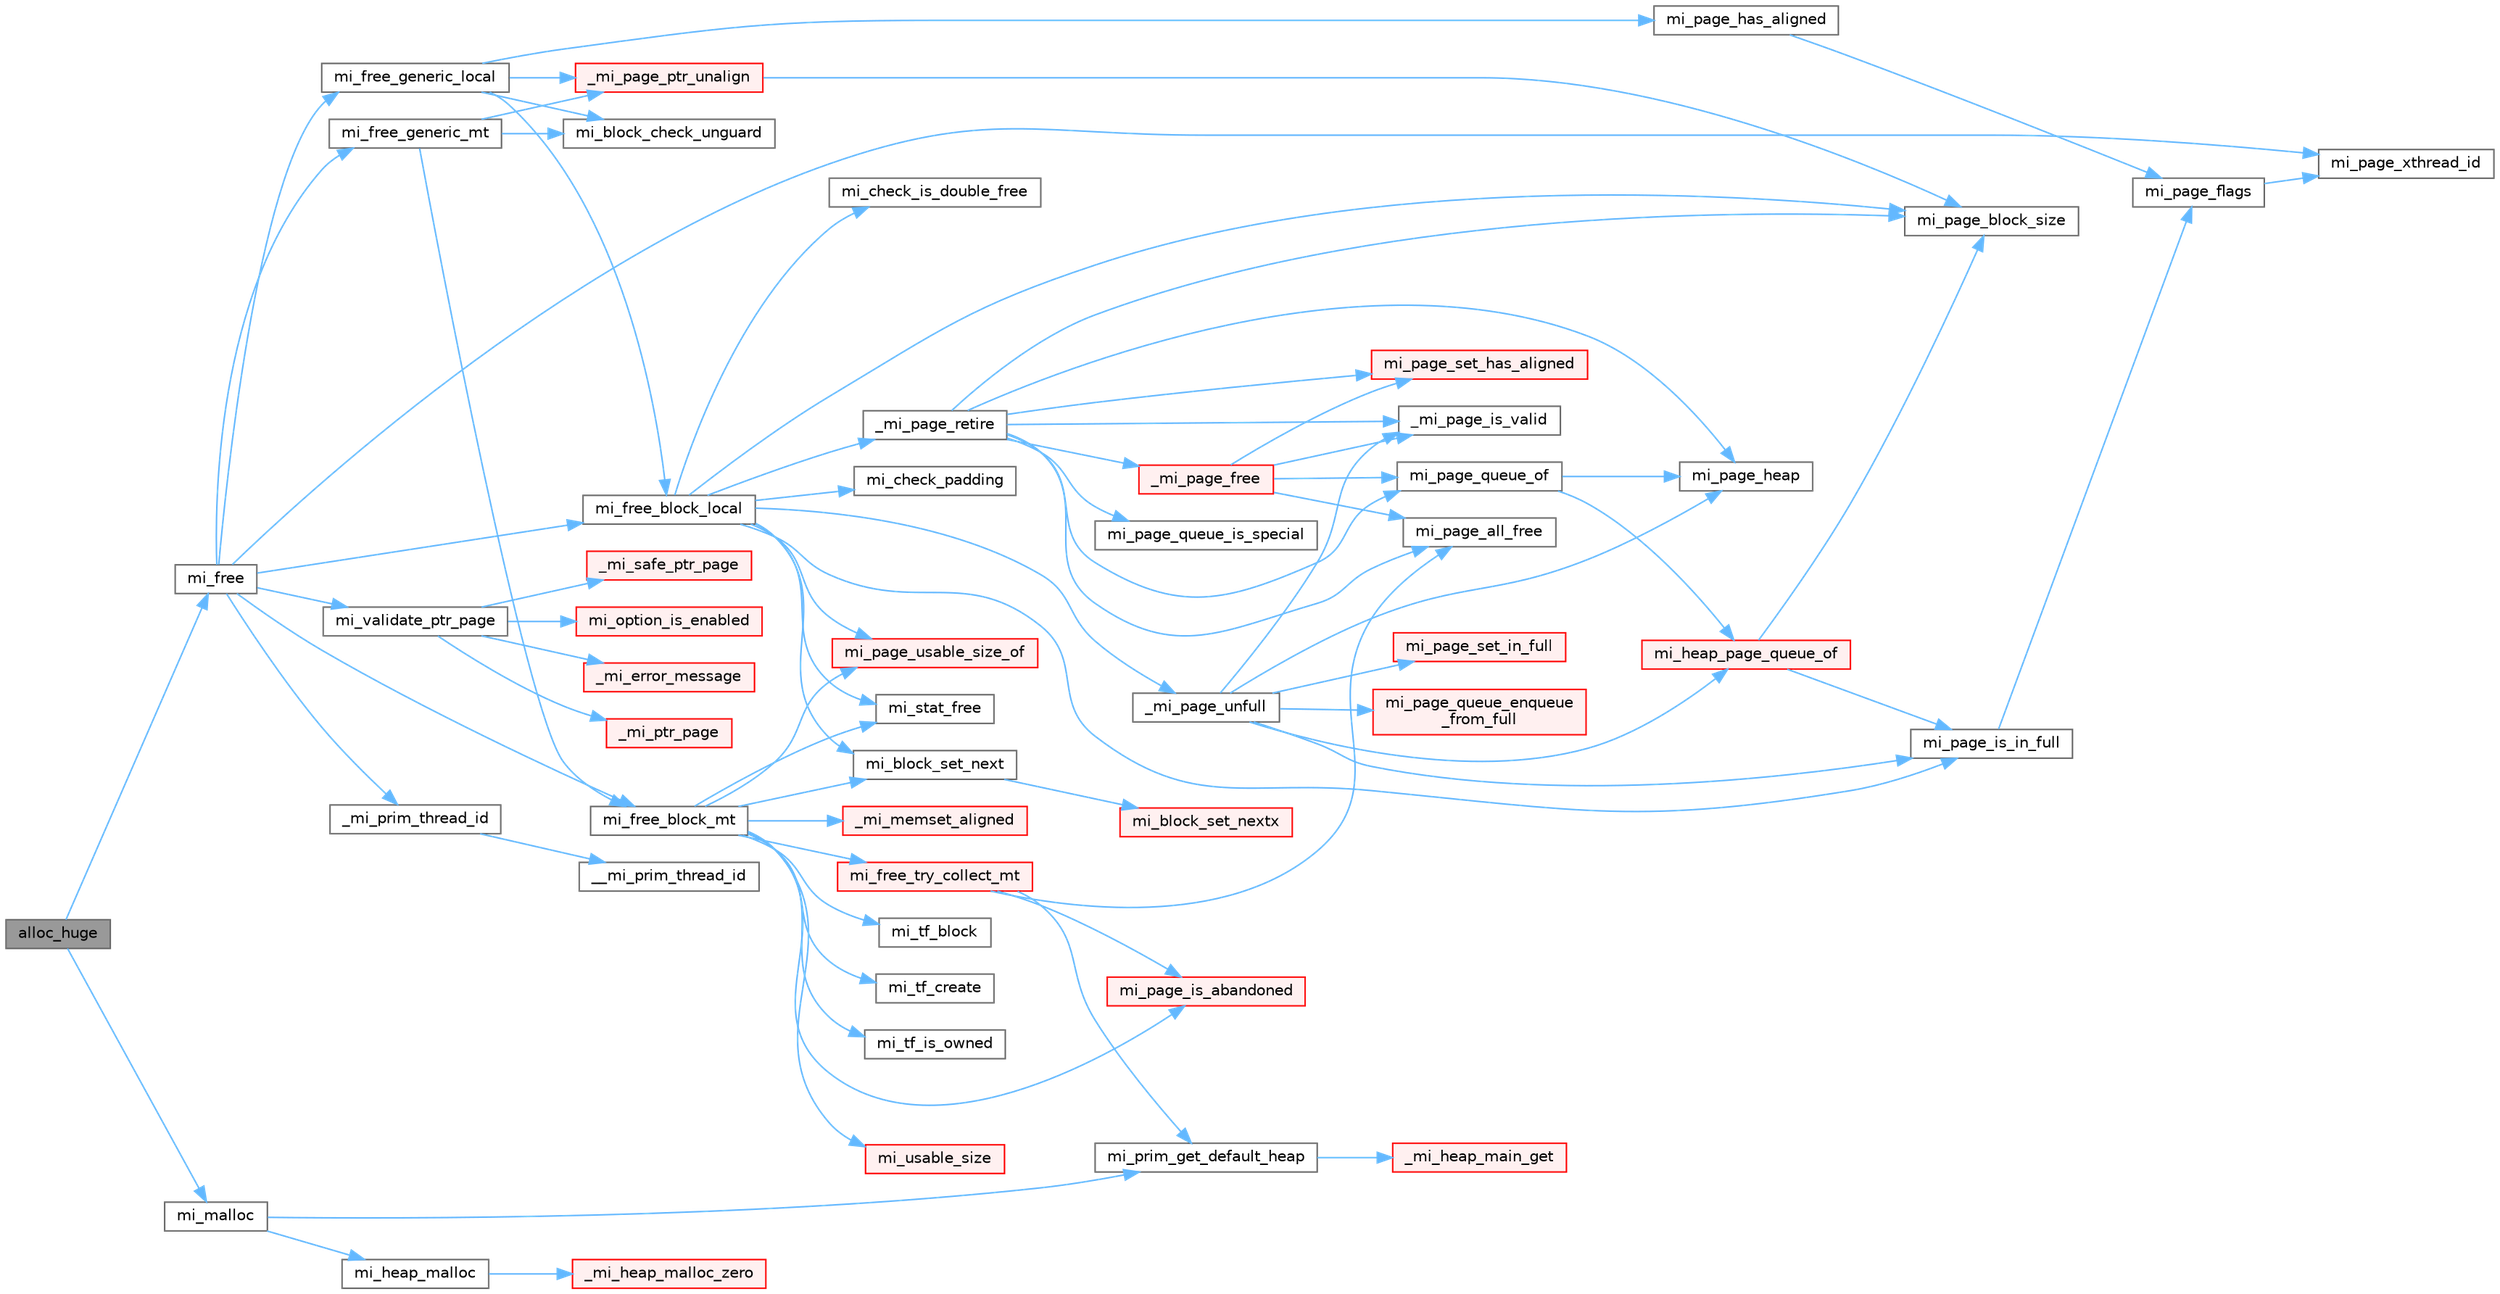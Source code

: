 digraph "alloc_huge"
{
 // LATEX_PDF_SIZE
  bgcolor="transparent";
  edge [fontname=Helvetica,fontsize=10,labelfontname=Helvetica,labelfontsize=10];
  node [fontname=Helvetica,fontsize=10,shape=box,height=0.2,width=0.4];
  rankdir="LR";
  Node1 [id="Node000001",label="alloc_huge",height=0.2,width=0.4,color="gray40", fillcolor="grey60", style="filled", fontcolor="black",tooltip=" "];
  Node1 -> Node2 [id="edge75_Node000001_Node000002",color="steelblue1",style="solid",tooltip=" "];
  Node2 [id="Node000002",label="mi_free",height=0.2,width=0.4,color="grey40", fillcolor="white", style="filled",URL="$group__malloc.html#gaf2c7b89c327d1f60f59e68b9ea644d95",tooltip=" "];
  Node2 -> Node3 [id="edge76_Node000002_Node000003",color="steelblue1",style="solid",tooltip=" "];
  Node3 [id="Node000003",label="_mi_prim_thread_id",height=0.2,width=0.4,color="grey40", fillcolor="white", style="filled",URL="$prim_8h.html#a3875c92cbb791d0a7c69bc1fd2df6804",tooltip=" "];
  Node3 -> Node4 [id="edge77_Node000003_Node000004",color="steelblue1",style="solid",tooltip=" "];
  Node4 [id="Node000004",label="__mi_prim_thread_id",height=0.2,width=0.4,color="grey40", fillcolor="white", style="filled",URL="$prim_8h.html#a42ea20cb0253ec21dff5f6770927df20",tooltip=" "];
  Node2 -> Node5 [id="edge78_Node000002_Node000005",color="steelblue1",style="solid",tooltip=" "];
  Node5 [id="Node000005",label="mi_free_block_local",height=0.2,width=0.4,color="grey40", fillcolor="white", style="filled",URL="$free_8c.html#a4ea336aeb08fb4786186f6087a751d3c",tooltip=" "];
  Node5 -> Node6 [id="edge79_Node000005_Node000006",color="steelblue1",style="solid",tooltip=" "];
  Node6 [id="Node000006",label="_mi_page_retire",height=0.2,width=0.4,color="grey40", fillcolor="white", style="filled",URL="$page_8c.html#a54b1e58a3b88604ea8dc4d9220f4c32c",tooltip=" "];
  Node6 -> Node7 [id="edge80_Node000006_Node000007",color="steelblue1",style="solid",tooltip=" "];
  Node7 [id="Node000007",label="_mi_page_free",height=0.2,width=0.4,color="red", fillcolor="#FFF0F0", style="filled",URL="$page_8c.html#a1c5c78a8becee842d5b9444a2ee67a3b",tooltip=" "];
  Node7 -> Node227 [id="edge81_Node000007_Node000227",color="steelblue1",style="solid",tooltip=" "];
  Node227 [id="Node000227",label="_mi_page_is_valid",height=0.2,width=0.4,color="grey40", fillcolor="white", style="filled",URL="$_e_a_s_t_l_2packages_2mimalloc_2include_2mimalloc_2internal_8h.html#af1d572618734511626662f9f7befb8e9",tooltip=" "];
  Node7 -> Node217 [id="edge82_Node000007_Node000217",color="steelblue1",style="solid",tooltip=" "];
  Node217 [id="Node000217",label="mi_page_all_free",height=0.2,width=0.4,color="grey40", fillcolor="white", style="filled",URL="$_e_a_s_t_l_2packages_2mimalloc_2include_2mimalloc_2internal_8h.html#adfd6d23350810ca36986ffbc5459c93d",tooltip=" "];
  Node7 -> Node233 [id="edge83_Node000007_Node000233",color="steelblue1",style="solid",tooltip=" "];
  Node233 [id="Node000233",label="mi_page_queue_of",height=0.2,width=0.4,color="grey40", fillcolor="white", style="filled",URL="$page-queue_8c.html#a59942bb22e34833289b85a5c70d81f97",tooltip=" "];
  Node233 -> Node234 [id="edge84_Node000233_Node000234",color="steelblue1",style="solid",tooltip=" "];
  Node234 [id="Node000234",label="mi_heap_page_queue_of",height=0.2,width=0.4,color="red", fillcolor="#FFF0F0", style="filled",URL="$page-queue_8c.html#aa50524f852ac833fcf366b583c9ebfaa",tooltip=" "];
  Node234 -> Node177 [id="edge85_Node000234_Node000177",color="steelblue1",style="solid",tooltip=" "];
  Node177 [id="Node000177",label="mi_page_block_size",height=0.2,width=0.4,color="grey40", fillcolor="white", style="filled",URL="$_e_a_s_t_l_2packages_2mimalloc_2include_2mimalloc_2internal_8h.html#a6134893990c1f09da2b40092ceecc780",tooltip=" "];
  Node234 -> Node231 [id="edge86_Node000234_Node000231",color="steelblue1",style="solid",tooltip=" "];
  Node231 [id="Node000231",label="mi_page_is_in_full",height=0.2,width=0.4,color="grey40", fillcolor="white", style="filled",URL="$_e_a_s_t_l_2packages_2mimalloc_2include_2mimalloc_2internal_8h.html#a250f4d0710309fb1cff782cd06644842",tooltip=" "];
  Node231 -> Node232 [id="edge87_Node000231_Node000232",color="steelblue1",style="solid",tooltip=" "];
  Node232 [id="Node000232",label="mi_page_flags",height=0.2,width=0.4,color="grey40", fillcolor="white", style="filled",URL="$_e_a_s_t_l_2packages_2mimalloc_2include_2mimalloc_2internal_8h.html#a3d26e50ecf7ae2045d2a6dc69c3c30c8",tooltip=" "];
  Node232 -> Node223 [id="edge88_Node000232_Node000223",color="steelblue1",style="solid",tooltip=" "];
  Node223 [id="Node000223",label="mi_page_xthread_id",height=0.2,width=0.4,color="grey40", fillcolor="white", style="filled",URL="$_e_a_s_t_l_2packages_2mimalloc_2include_2mimalloc_2internal_8h.html#af15a53be4fb9aa00af3c25632b1b1dac",tooltip=" "];
  Node233 -> Node237 [id="edge89_Node000233_Node000237",color="steelblue1",style="solid",tooltip=" "];
  Node237 [id="Node000237",label="mi_page_heap",height=0.2,width=0.4,color="grey40", fillcolor="white", style="filled",URL="$_e_a_s_t_l_2packages_2mimalloc_2include_2mimalloc_2internal_8h.html#a35ba87308ac94f73791017e50d3ab4c7",tooltip=" "];
  Node7 -> Node242 [id="edge90_Node000007_Node000242",color="steelblue1",style="solid",tooltip=" "];
  Node242 [id="Node000242",label="mi_page_set_has_aligned",height=0.2,width=0.4,color="red", fillcolor="#FFF0F0", style="filled",URL="$_e_a_s_t_l_2packages_2mimalloc_2include_2mimalloc_2internal_8h.html#a41000a967469e2e727f5f8670c8d37e1",tooltip=" "];
  Node6 -> Node227 [id="edge91_Node000006_Node000227",color="steelblue1",style="solid",tooltip=" "];
  Node6 -> Node217 [id="edge92_Node000006_Node000217",color="steelblue1",style="solid",tooltip=" "];
  Node6 -> Node177 [id="edge93_Node000006_Node000177",color="steelblue1",style="solid",tooltip=" "];
  Node6 -> Node237 [id="edge94_Node000006_Node000237",color="steelblue1",style="solid",tooltip=" "];
  Node6 -> Node244 [id="edge95_Node000006_Node000244",color="steelblue1",style="solid",tooltip=" "];
  Node244 [id="Node000244",label="mi_page_queue_is_special",height=0.2,width=0.4,color="grey40", fillcolor="white", style="filled",URL="$page-queue_8c.html#aef6c208d531125d2a6d63e94020b8b89",tooltip=" "];
  Node6 -> Node233 [id="edge96_Node000006_Node000233",color="steelblue1",style="solid",tooltip=" "];
  Node6 -> Node242 [id="edge97_Node000006_Node000242",color="steelblue1",style="solid",tooltip=" "];
  Node5 -> Node245 [id="edge98_Node000005_Node000245",color="steelblue1",style="solid",tooltip=" "];
  Node245 [id="Node000245",label="_mi_page_unfull",height=0.2,width=0.4,color="grey40", fillcolor="white", style="filled",URL="$page_8c.html#a56fb2dd5b89d7848f041fc2f9ad189a0",tooltip=" "];
  Node245 -> Node227 [id="edge99_Node000245_Node000227",color="steelblue1",style="solid",tooltip=" "];
  Node245 -> Node234 [id="edge100_Node000245_Node000234",color="steelblue1",style="solid",tooltip=" "];
  Node245 -> Node237 [id="edge101_Node000245_Node000237",color="steelblue1",style="solid",tooltip=" "];
  Node245 -> Node231 [id="edge102_Node000245_Node000231",color="steelblue1",style="solid",tooltip=" "];
  Node245 -> Node246 [id="edge103_Node000245_Node000246",color="steelblue1",style="solid",tooltip=" "];
  Node246 [id="Node000246",label="mi_page_queue_enqueue\l_from_full",height=0.2,width=0.4,color="red", fillcolor="#FFF0F0", style="filled",URL="$page-queue_8c.html#aa4057c2fc6d8f9e1d6bb30ebbc3123aa",tooltip=" "];
  Node245 -> Node240 [id="edge104_Node000245_Node000240",color="steelblue1",style="solid",tooltip=" "];
  Node240 [id="Node000240",label="mi_page_set_in_full",height=0.2,width=0.4,color="red", fillcolor="#FFF0F0", style="filled",URL="$_e_a_s_t_l_2packages_2mimalloc_2include_2mimalloc_2internal_8h.html#a4b587eab21fd150918b1c57244c17d27",tooltip=" "];
  Node5 -> Node248 [id="edge105_Node000005_Node000248",color="steelblue1",style="solid",tooltip=" "];
  Node248 [id="Node000248",label="mi_block_set_next",height=0.2,width=0.4,color="grey40", fillcolor="white", style="filled",URL="$_e_a_s_t_l_2packages_2mimalloc_2include_2mimalloc_2internal_8h.html#ac7b440a922454c163ed1139aac9b946d",tooltip=" "];
  Node248 -> Node249 [id="edge106_Node000248_Node000249",color="steelblue1",style="solid",tooltip=" "];
  Node249 [id="Node000249",label="mi_block_set_nextx",height=0.2,width=0.4,color="red", fillcolor="#FFF0F0", style="filled",URL="$_e_a_s_t_l_2packages_2mimalloc_2include_2mimalloc_2internal_8h.html#af5fbdb6f591a95ed806576e4edd908d3",tooltip=" "];
  Node5 -> Node252 [id="edge107_Node000005_Node000252",color="steelblue1",style="solid",tooltip=" "];
  Node252 [id="Node000252",label="mi_check_is_double_free",height=0.2,width=0.4,color="grey40", fillcolor="white", style="filled",URL="$free_8c.html#ad23f1572e5f6b82c4c59a43fb9f0595d",tooltip=" "];
  Node5 -> Node253 [id="edge108_Node000005_Node000253",color="steelblue1",style="solid",tooltip=" "];
  Node253 [id="Node000253",label="mi_check_padding",height=0.2,width=0.4,color="grey40", fillcolor="white", style="filled",URL="$free_8c.html#a607d73b1962b5676b5fb0a58d0eda6d8",tooltip=" "];
  Node5 -> Node177 [id="edge109_Node000005_Node000177",color="steelblue1",style="solid",tooltip=" "];
  Node5 -> Node231 [id="edge110_Node000005_Node000231",color="steelblue1",style="solid",tooltip=" "];
  Node5 -> Node254 [id="edge111_Node000005_Node000254",color="steelblue1",style="solid",tooltip=" "];
  Node254 [id="Node000254",label="mi_page_usable_size_of",height=0.2,width=0.4,color="red", fillcolor="#FFF0F0", style="filled",URL="$free_8c.html#a26335e66b160c5319806a2e33f7b70e7",tooltip=" "];
  Node5 -> Node256 [id="edge112_Node000005_Node000256",color="steelblue1",style="solid",tooltip=" "];
  Node256 [id="Node000256",label="mi_stat_free",height=0.2,width=0.4,color="grey40", fillcolor="white", style="filled",URL="$free_8c.html#a559045bfe8e993e8ee3e7aef40cf1e35",tooltip=" "];
  Node2 -> Node257 [id="edge113_Node000002_Node000257",color="steelblue1",style="solid",tooltip=" "];
  Node257 [id="Node000257",label="mi_free_block_mt",height=0.2,width=0.4,color="grey40", fillcolor="white", style="filled",URL="$free_8c.html#af5ffcf95b8bfc34e499ae3b203e72475",tooltip=" "];
  Node257 -> Node140 [id="edge114_Node000257_Node000140",color="steelblue1",style="solid",tooltip=" "];
  Node140 [id="Node000140",label="_mi_memset_aligned",height=0.2,width=0.4,color="red", fillcolor="#FFF0F0", style="filled",URL="$_e_a_s_t_l_2packages_2mimalloc_2include_2mimalloc_2internal_8h.html#a770dbf90c89e7e7761f2f99c0fc28115",tooltip=" "];
  Node257 -> Node248 [id="edge115_Node000257_Node000248",color="steelblue1",style="solid",tooltip=" "];
  Node257 -> Node258 [id="edge116_Node000257_Node000258",color="steelblue1",style="solid",tooltip=" "];
  Node258 [id="Node000258",label="mi_free_try_collect_mt",height=0.2,width=0.4,color="red", fillcolor="#FFF0F0", style="filled",URL="$free_8c.html#a95d8dc8cc63abfde145fac55e9353d24",tooltip=" "];
  Node258 -> Node217 [id="edge117_Node000258_Node000217",color="steelblue1",style="solid",tooltip=" "];
  Node258 -> Node221 [id="edge118_Node000258_Node000221",color="steelblue1",style="solid",tooltip=" "];
  Node221 [id="Node000221",label="mi_page_is_abandoned",height=0.2,width=0.4,color="red", fillcolor="#FFF0F0", style="filled",URL="$_e_a_s_t_l_2packages_2mimalloc_2include_2mimalloc_2internal_8h.html#aa75f964d916bd58a37861b88491c51fb",tooltip=" "];
  Node258 -> Node267 [id="edge119_Node000258_Node000267",color="steelblue1",style="solid",tooltip=" "];
  Node267 [id="Node000267",label="mi_prim_get_default_heap",height=0.2,width=0.4,color="grey40", fillcolor="white", style="filled",URL="$prim_8h.html#a986e62564728229db3ccecbd6e97fd98",tooltip=" "];
  Node267 -> Node268 [id="edge120_Node000267_Node000268",color="steelblue1",style="solid",tooltip=" "];
  Node268 [id="Node000268",label="_mi_heap_main_get",height=0.2,width=0.4,color="red", fillcolor="#FFF0F0", style="filled",URL="$_e_a_s_t_l_2packages_2mimalloc_2src_2init_8c.html#a1feeb4148fb048caf23361152895a55c",tooltip=" "];
  Node257 -> Node221 [id="edge121_Node000257_Node000221",color="steelblue1",style="solid",tooltip=" "];
  Node257 -> Node254 [id="edge122_Node000257_Node000254",color="steelblue1",style="solid",tooltip=" "];
  Node257 -> Node256 [id="edge123_Node000257_Node000256",color="steelblue1",style="solid",tooltip=" "];
  Node257 -> Node307 [id="edge124_Node000257_Node000307",color="steelblue1",style="solid",tooltip=" "];
  Node307 [id="Node000307",label="mi_tf_block",height=0.2,width=0.4,color="grey40", fillcolor="white", style="filled",URL="$_e_a_s_t_l_2packages_2mimalloc_2include_2mimalloc_2internal_8h.html#a68f9b45db9fe19930366d0e473bdf791",tooltip=" "];
  Node257 -> Node308 [id="edge125_Node000257_Node000308",color="steelblue1",style="solid",tooltip=" "];
  Node308 [id="Node000308",label="mi_tf_create",height=0.2,width=0.4,color="grey40", fillcolor="white", style="filled",URL="$_e_a_s_t_l_2packages_2mimalloc_2include_2mimalloc_2internal_8h.html#ae5ecd5e45278bd147fbe6720cba0f323",tooltip=" "];
  Node257 -> Node226 [id="edge126_Node000257_Node000226",color="steelblue1",style="solid",tooltip=" "];
  Node226 [id="Node000226",label="mi_tf_is_owned",height=0.2,width=0.4,color="grey40", fillcolor="white", style="filled",URL="$_e_a_s_t_l_2packages_2mimalloc_2include_2mimalloc_2internal_8h.html#aa501cc20d36064923e3d70c4a08879c4",tooltip=" "];
  Node257 -> Node320 [id="edge127_Node000257_Node000320",color="steelblue1",style="solid",tooltip=" "];
  Node320 [id="Node000320",label="mi_usable_size",height=0.2,width=0.4,color="red", fillcolor="#FFF0F0", style="filled",URL="$free_8c.html#ad4efa3dd9163181d18af0361e45dac86",tooltip=" "];
  Node2 -> Node326 [id="edge128_Node000002_Node000326",color="steelblue1",style="solid",tooltip=" "];
  Node326 [id="Node000326",label="mi_free_generic_local",height=0.2,width=0.4,color="grey40", fillcolor="white", style="filled",URL="$free_8c.html#a2e61936ec89160d051a72f0d1f95424f",tooltip=" "];
  Node326 -> Node324 [id="edge129_Node000326_Node000324",color="steelblue1",style="solid",tooltip=" "];
  Node324 [id="Node000324",label="_mi_page_ptr_unalign",height=0.2,width=0.4,color="red", fillcolor="#FFF0F0", style="filled",URL="$free_8c.html#a02c896f799e571b628b2d7747ca9f771",tooltip=" "];
  Node324 -> Node177 [id="edge130_Node000324_Node000177",color="steelblue1",style="solid",tooltip=" "];
  Node326 -> Node327 [id="edge131_Node000326_Node000327",color="steelblue1",style="solid",tooltip=" "];
  Node327 [id="Node000327",label="mi_block_check_unguard",height=0.2,width=0.4,color="grey40", fillcolor="white", style="filled",URL="$free_8c.html#a9faffbac5f73a12ca8d2567027a1c43a",tooltip=" "];
  Node326 -> Node5 [id="edge132_Node000326_Node000005",color="steelblue1",style="solid",tooltip=" "];
  Node326 -> Node322 [id="edge133_Node000326_Node000322",color="steelblue1",style="solid",tooltip=" "];
  Node322 [id="Node000322",label="mi_page_has_aligned",height=0.2,width=0.4,color="grey40", fillcolor="white", style="filled",URL="$_e_a_s_t_l_2packages_2mimalloc_2include_2mimalloc_2internal_8h.html#ae0b5641b1e2fabf59c84685e08520852",tooltip=" "];
  Node322 -> Node232 [id="edge134_Node000322_Node000232",color="steelblue1",style="solid",tooltip=" "];
  Node2 -> Node328 [id="edge135_Node000002_Node000328",color="steelblue1",style="solid",tooltip=" "];
  Node328 [id="Node000328",label="mi_free_generic_mt",height=0.2,width=0.4,color="grey40", fillcolor="white", style="filled",URL="$free_8c.html#acc3316883c1cf74f78cb41e5d1b46ced",tooltip=" "];
  Node328 -> Node324 [id="edge136_Node000328_Node000324",color="steelblue1",style="solid",tooltip=" "];
  Node328 -> Node327 [id="edge137_Node000328_Node000327",color="steelblue1",style="solid",tooltip=" "];
  Node328 -> Node257 [id="edge138_Node000328_Node000257",color="steelblue1",style="solid",tooltip=" "];
  Node2 -> Node223 [id="edge139_Node000002_Node000223",color="steelblue1",style="solid",tooltip=" "];
  Node2 -> Node325 [id="edge140_Node000002_Node000325",color="steelblue1",style="solid",tooltip=" "];
  Node325 [id="Node000325",label="mi_validate_ptr_page",height=0.2,width=0.4,color="grey40", fillcolor="white", style="filled",URL="$free_8c.html#a3c325fa47ff6342dca1b913607844b93",tooltip=" "];
  Node325 -> Node136 [id="edge141_Node000325_Node000136",color="steelblue1",style="solid",tooltip=" "];
  Node136 [id="Node000136",label="_mi_error_message",height=0.2,width=0.4,color="red", fillcolor="#FFF0F0", style="filled",URL="$options_8c.html#a2bebc073bcaac71658e57bb260c2e426",tooltip=" "];
  Node325 -> Node210 [id="edge142_Node000325_Node000210",color="steelblue1",style="solid",tooltip=" "];
  Node210 [id="Node000210",label="_mi_ptr_page",height=0.2,width=0.4,color="red", fillcolor="#FFF0F0", style="filled",URL="$_e_a_s_t_l_2packages_2mimalloc_2include_2mimalloc_2internal_8h.html#acd84a462a2045538d19ecc56e6cc29f6",tooltip=" "];
  Node325 -> Node214 [id="edge143_Node000325_Node000214",color="steelblue1",style="solid",tooltip=" "];
  Node214 [id="Node000214",label="_mi_safe_ptr_page",height=0.2,width=0.4,color="red", fillcolor="#FFF0F0", style="filled",URL="$page-map_8c.html#aa93d85305e51471aa1951ab818628a63",tooltip=" "];
  Node325 -> Node29 [id="edge144_Node000325_Node000029",color="steelblue1",style="solid",tooltip=" "];
  Node29 [id="Node000029",label="mi_option_is_enabled",height=0.2,width=0.4,color="red", fillcolor="#FFF0F0", style="filled",URL="$group__options.html#ga459ad98f18b3fc9275474807fe0ca188",tooltip=" "];
  Node1 -> Node329 [id="edge145_Node000001_Node000329",color="steelblue1",style="solid",tooltip=" "];
  Node329 [id="Node000329",label="mi_malloc",height=0.2,width=0.4,color="grey40", fillcolor="white", style="filled",URL="$group__malloc.html#gae1dd97b542420c87ae085e822b1229e8",tooltip=" "];
  Node329 -> Node330 [id="edge146_Node000329_Node000330",color="steelblue1",style="solid",tooltip=" "];
  Node330 [id="Node000330",label="mi_heap_malloc",height=0.2,width=0.4,color="grey40", fillcolor="white", style="filled",URL="$group__heap.html#gab374e206c7034e0d899fb934e4f4a863",tooltip=" "];
  Node330 -> Node331 [id="edge147_Node000330_Node000331",color="steelblue1",style="solid",tooltip=" "];
  Node331 [id="Node000331",label="_mi_heap_malloc_zero",height=0.2,width=0.4,color="red", fillcolor="#FFF0F0", style="filled",URL="$alloc_8c.html#a4f6dd9bc8d4e47e98566ee77883d703e",tooltip=" "];
  Node329 -> Node267 [id="edge148_Node000329_Node000267",color="steelblue1",style="solid",tooltip=" "];
}

